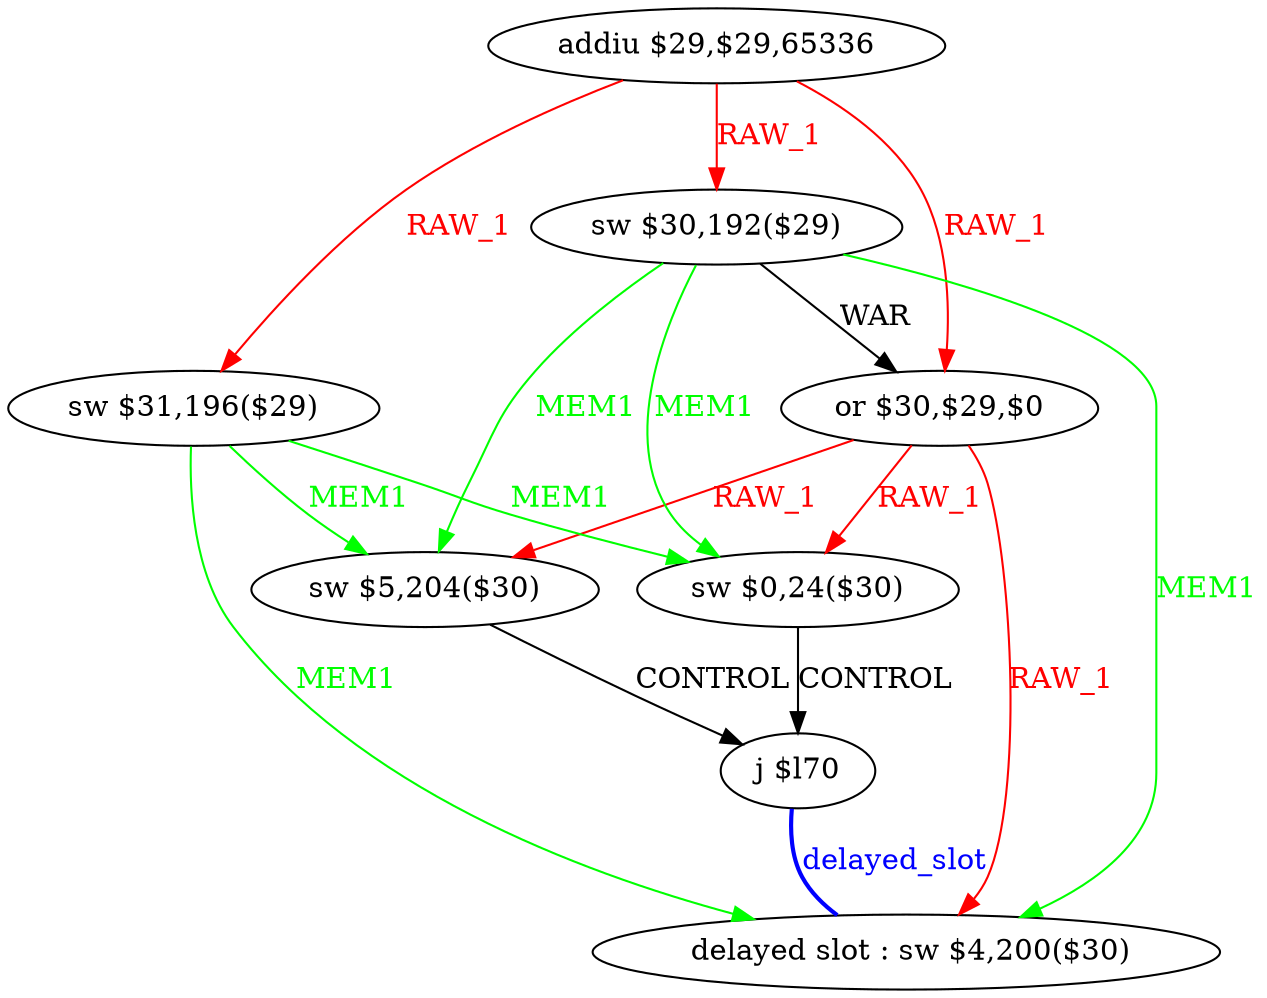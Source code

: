 digraph G1 {
node [shape = ellipse];
i7 [label = " delayed slot : sw $4,200($30)"] ;
i6 ->  i7 [style = bold, dir= none, fontcolor = blue, color = blue, label= "delayed_slot"];
i6 [label = "j $l70"] ;
i0 [label = "addiu $29,$29,65336"] ;
i0 ->  i3 [color = red, fontcolor = red, label= "RAW_1"];
i0 ->  i2 [color = red, fontcolor = red, label= "RAW_1"];
i0 ->  i1 [color = red, fontcolor = red, label= "RAW_1"];
i3 [label = "or $30,$29,$0"] ;
i3 ->  i7 [color = red, fontcolor = red, label= "RAW_1"];
i3 ->  i5 [color = red, fontcolor = red, label= "RAW_1"];
i3 ->  i4 [color = red, fontcolor = red, label= "RAW_1"];
i5 [label = "sw $0,24($30)"] ;
i5 ->  i6 [label= "CONTROL"];
i4 [label = "sw $5,204($30)"] ;
i4 ->  i6 [label= "CONTROL"];
i2 [label = "sw $31,196($29)"] ;
i2 ->  i7 [color = green, fontcolor = green, label= "MEM1"];
i2 ->  i5 [color = green, fontcolor = green, label= "MEM1"];
i2 ->  i4 [color = green, fontcolor = green, label= "MEM1"];
i1 [label = "sw $30,192($29)"] ;
i1 ->  i7 [color = green, fontcolor = green, label= "MEM1"];
i1 ->  i5 [color = green, fontcolor = green, label= "MEM1"];
i1 ->  i4 [color = green, fontcolor = green, label= "MEM1"];
i1 ->  i3 [label= "WAR"];
}
